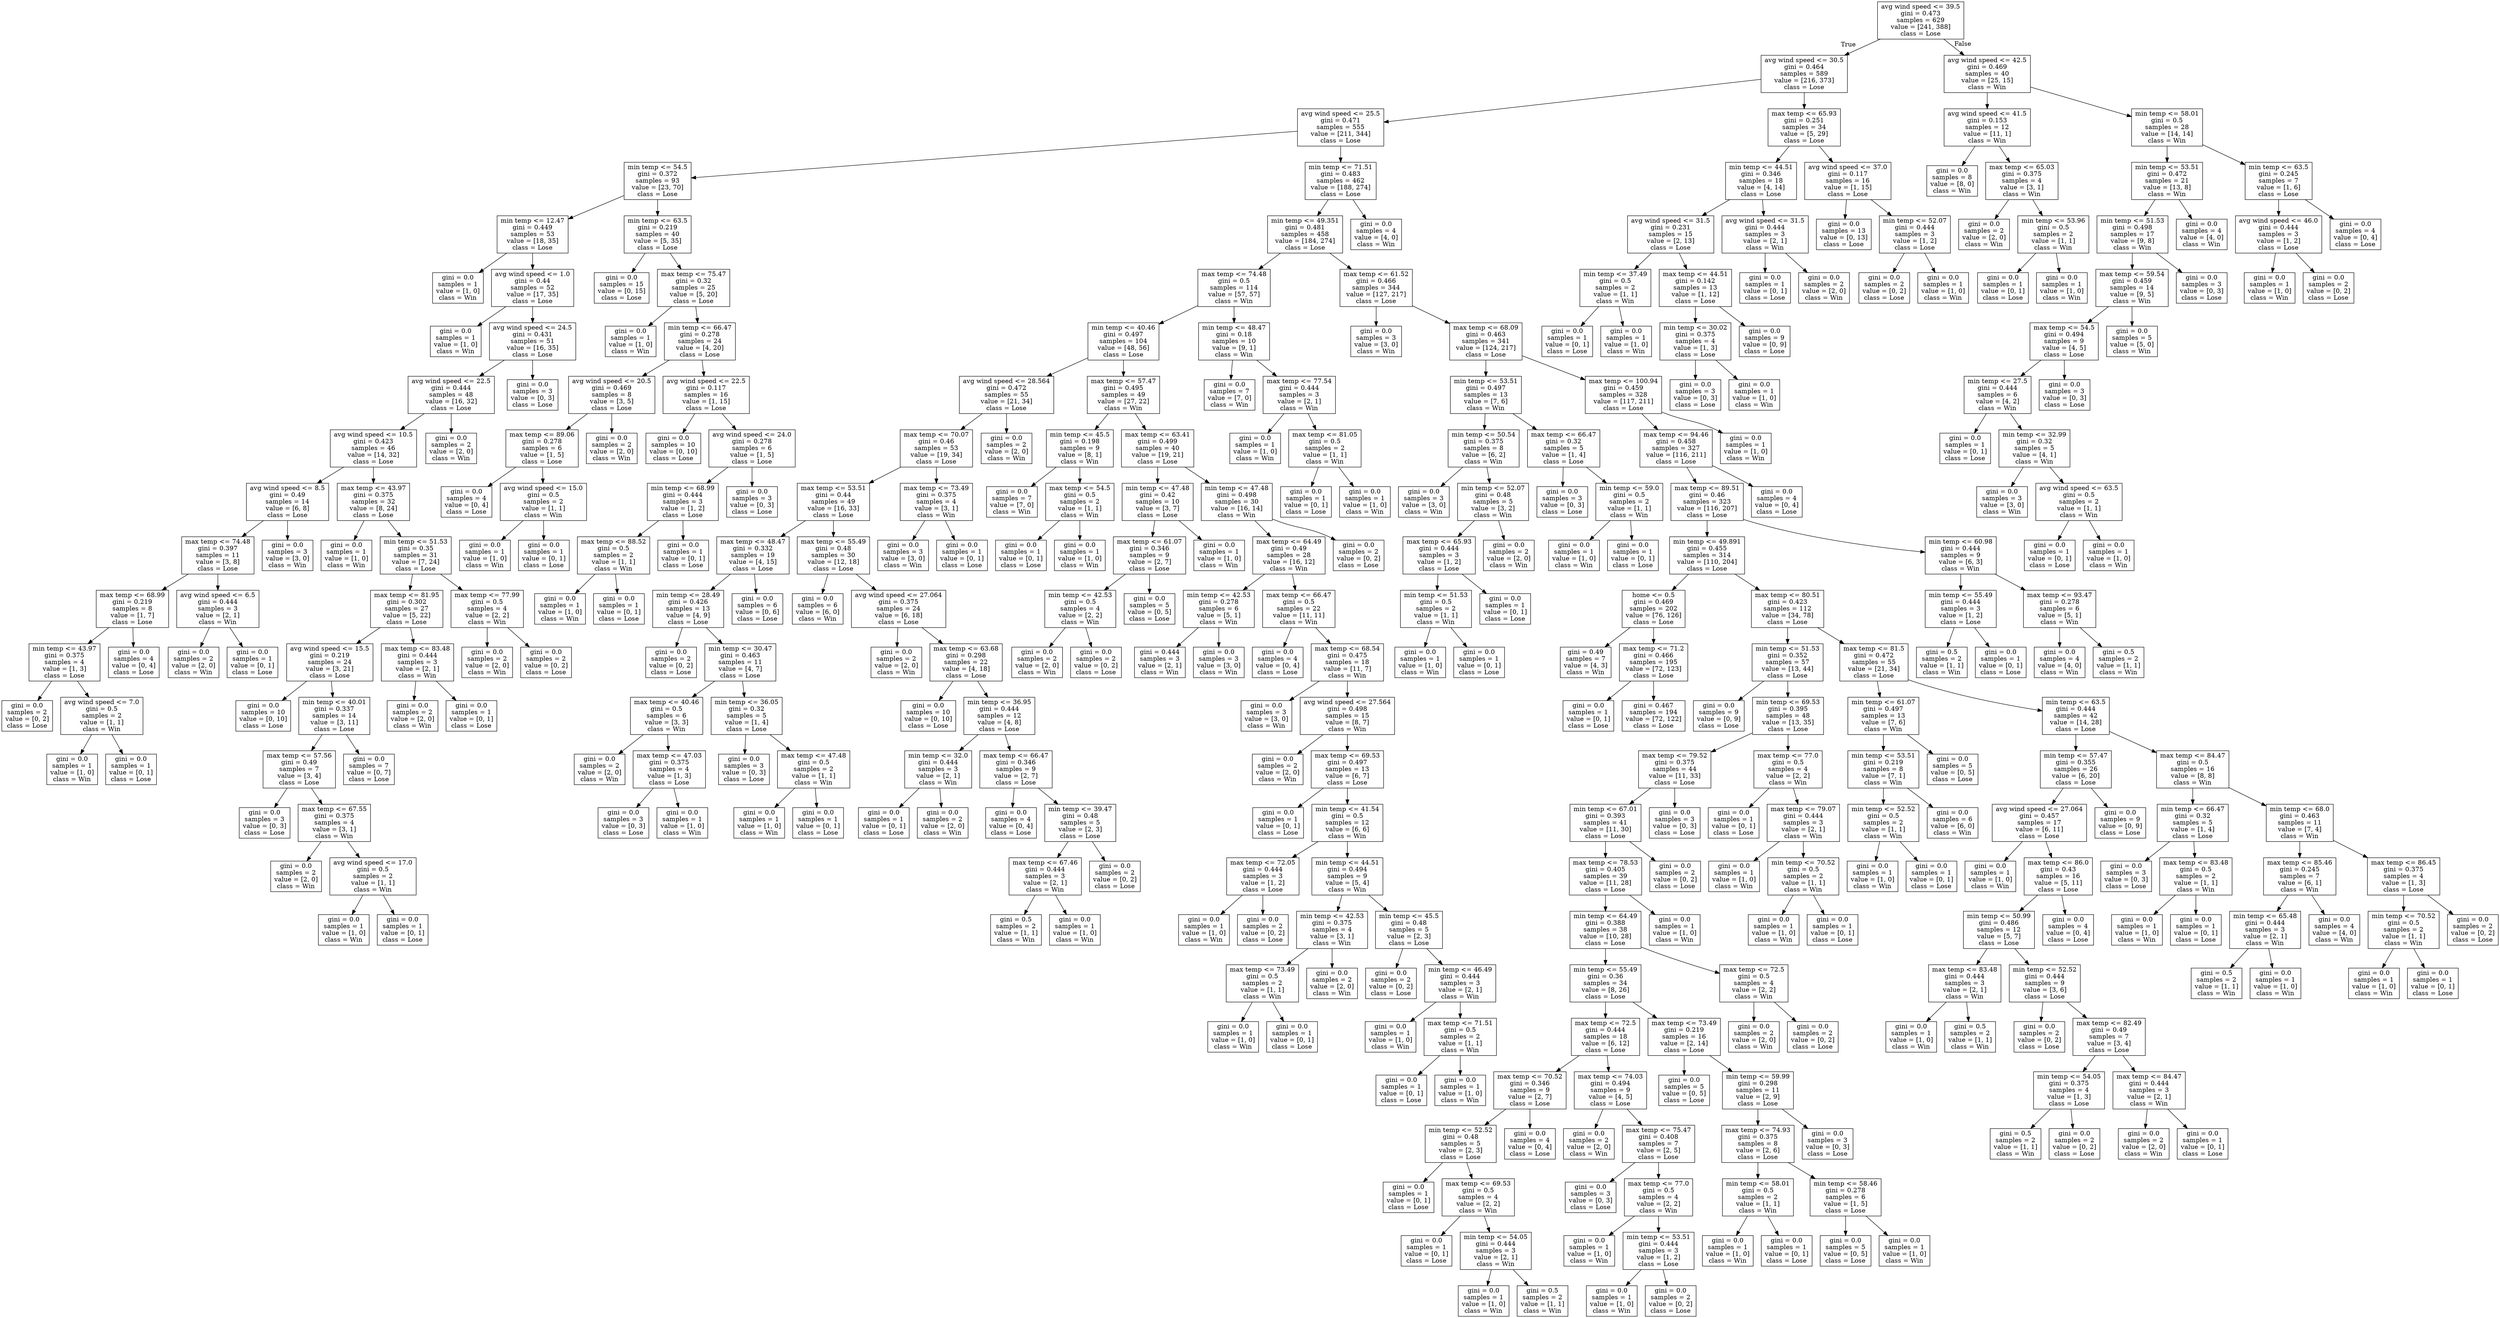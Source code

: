 digraph Tree {
node [shape=box] ;
0 [label="avg wind speed <= 39.5\ngini = 0.473\nsamples = 629\nvalue = [241, 388]\nclass = Lose"] ;
1 [label="avg wind speed <= 30.5\ngini = 0.464\nsamples = 589\nvalue = [216, 373]\nclass = Lose"] ;
0 -> 1 [labeldistance=2.5, labelangle=45, headlabel="True"] ;
2 [label="avg wind speed <= 25.5\ngini = 0.471\nsamples = 555\nvalue = [211, 344]\nclass = Lose"] ;
1 -> 2 ;
3 [label="min temp <= 54.5\ngini = 0.372\nsamples = 93\nvalue = [23, 70]\nclass = Lose"] ;
2 -> 3 ;
4 [label="min temp <= 12.47\ngini = 0.449\nsamples = 53\nvalue = [18, 35]\nclass = Lose"] ;
3 -> 4 ;
5 [label="gini = 0.0\nsamples = 1\nvalue = [1, 0]\nclass = Win"] ;
4 -> 5 ;
6 [label="avg wind speed <= 1.0\ngini = 0.44\nsamples = 52\nvalue = [17, 35]\nclass = Lose"] ;
4 -> 6 ;
7 [label="gini = 0.0\nsamples = 1\nvalue = [1, 0]\nclass = Win"] ;
6 -> 7 ;
8 [label="avg wind speed <= 24.5\ngini = 0.431\nsamples = 51\nvalue = [16, 35]\nclass = Lose"] ;
6 -> 8 ;
9 [label="avg wind speed <= 22.5\ngini = 0.444\nsamples = 48\nvalue = [16, 32]\nclass = Lose"] ;
8 -> 9 ;
10 [label="avg wind speed <= 10.5\ngini = 0.423\nsamples = 46\nvalue = [14, 32]\nclass = Lose"] ;
9 -> 10 ;
11 [label="avg wind speed <= 8.5\ngini = 0.49\nsamples = 14\nvalue = [6, 8]\nclass = Lose"] ;
10 -> 11 ;
12 [label="max temp <= 74.48\ngini = 0.397\nsamples = 11\nvalue = [3, 8]\nclass = Lose"] ;
11 -> 12 ;
13 [label="max temp <= 68.99\ngini = 0.219\nsamples = 8\nvalue = [1, 7]\nclass = Lose"] ;
12 -> 13 ;
14 [label="min temp <= 43.97\ngini = 0.375\nsamples = 4\nvalue = [1, 3]\nclass = Lose"] ;
13 -> 14 ;
15 [label="gini = 0.0\nsamples = 2\nvalue = [0, 2]\nclass = Lose"] ;
14 -> 15 ;
16 [label="avg wind speed <= 7.0\ngini = 0.5\nsamples = 2\nvalue = [1, 1]\nclass = Win"] ;
14 -> 16 ;
17 [label="gini = 0.0\nsamples = 1\nvalue = [1, 0]\nclass = Win"] ;
16 -> 17 ;
18 [label="gini = 0.0\nsamples = 1\nvalue = [0, 1]\nclass = Lose"] ;
16 -> 18 ;
19 [label="gini = 0.0\nsamples = 4\nvalue = [0, 4]\nclass = Lose"] ;
13 -> 19 ;
20 [label="avg wind speed <= 6.5\ngini = 0.444\nsamples = 3\nvalue = [2, 1]\nclass = Win"] ;
12 -> 20 ;
21 [label="gini = 0.0\nsamples = 2\nvalue = [2, 0]\nclass = Win"] ;
20 -> 21 ;
22 [label="gini = 0.0\nsamples = 1\nvalue = [0, 1]\nclass = Lose"] ;
20 -> 22 ;
23 [label="gini = 0.0\nsamples = 3\nvalue = [3, 0]\nclass = Win"] ;
11 -> 23 ;
24 [label="max temp <= 43.97\ngini = 0.375\nsamples = 32\nvalue = [8, 24]\nclass = Lose"] ;
10 -> 24 ;
25 [label="gini = 0.0\nsamples = 1\nvalue = [1, 0]\nclass = Win"] ;
24 -> 25 ;
26 [label="min temp <= 51.53\ngini = 0.35\nsamples = 31\nvalue = [7, 24]\nclass = Lose"] ;
24 -> 26 ;
27 [label="max temp <= 81.95\ngini = 0.302\nsamples = 27\nvalue = [5, 22]\nclass = Lose"] ;
26 -> 27 ;
28 [label="avg wind speed <= 15.5\ngini = 0.219\nsamples = 24\nvalue = [3, 21]\nclass = Lose"] ;
27 -> 28 ;
29 [label="gini = 0.0\nsamples = 10\nvalue = [0, 10]\nclass = Lose"] ;
28 -> 29 ;
30 [label="min temp <= 40.01\ngini = 0.337\nsamples = 14\nvalue = [3, 11]\nclass = Lose"] ;
28 -> 30 ;
31 [label="max temp <= 57.56\ngini = 0.49\nsamples = 7\nvalue = [3, 4]\nclass = Lose"] ;
30 -> 31 ;
32 [label="gini = 0.0\nsamples = 3\nvalue = [0, 3]\nclass = Lose"] ;
31 -> 32 ;
33 [label="max temp <= 67.55\ngini = 0.375\nsamples = 4\nvalue = [3, 1]\nclass = Win"] ;
31 -> 33 ;
34 [label="gini = 0.0\nsamples = 2\nvalue = [2, 0]\nclass = Win"] ;
33 -> 34 ;
35 [label="avg wind speed <= 17.0\ngini = 0.5\nsamples = 2\nvalue = [1, 1]\nclass = Win"] ;
33 -> 35 ;
36 [label="gini = 0.0\nsamples = 1\nvalue = [1, 0]\nclass = Win"] ;
35 -> 36 ;
37 [label="gini = 0.0\nsamples = 1\nvalue = [0, 1]\nclass = Lose"] ;
35 -> 37 ;
38 [label="gini = 0.0\nsamples = 7\nvalue = [0, 7]\nclass = Lose"] ;
30 -> 38 ;
39 [label="max temp <= 83.48\ngini = 0.444\nsamples = 3\nvalue = [2, 1]\nclass = Win"] ;
27 -> 39 ;
40 [label="gini = 0.0\nsamples = 2\nvalue = [2, 0]\nclass = Win"] ;
39 -> 40 ;
41 [label="gini = 0.0\nsamples = 1\nvalue = [0, 1]\nclass = Lose"] ;
39 -> 41 ;
42 [label="max temp <= 77.99\ngini = 0.5\nsamples = 4\nvalue = [2, 2]\nclass = Win"] ;
26 -> 42 ;
43 [label="gini = 0.0\nsamples = 2\nvalue = [2, 0]\nclass = Win"] ;
42 -> 43 ;
44 [label="gini = 0.0\nsamples = 2\nvalue = [0, 2]\nclass = Lose"] ;
42 -> 44 ;
45 [label="gini = 0.0\nsamples = 2\nvalue = [2, 0]\nclass = Win"] ;
9 -> 45 ;
46 [label="gini = 0.0\nsamples = 3\nvalue = [0, 3]\nclass = Lose"] ;
8 -> 46 ;
47 [label="min temp <= 63.5\ngini = 0.219\nsamples = 40\nvalue = [5, 35]\nclass = Lose"] ;
3 -> 47 ;
48 [label="gini = 0.0\nsamples = 15\nvalue = [0, 15]\nclass = Lose"] ;
47 -> 48 ;
49 [label="max temp <= 75.47\ngini = 0.32\nsamples = 25\nvalue = [5, 20]\nclass = Lose"] ;
47 -> 49 ;
50 [label="gini = 0.0\nsamples = 1\nvalue = [1, 0]\nclass = Win"] ;
49 -> 50 ;
51 [label="min temp <= 66.47\ngini = 0.278\nsamples = 24\nvalue = [4, 20]\nclass = Lose"] ;
49 -> 51 ;
52 [label="avg wind speed <= 20.5\ngini = 0.469\nsamples = 8\nvalue = [3, 5]\nclass = Lose"] ;
51 -> 52 ;
53 [label="max temp <= 89.06\ngini = 0.278\nsamples = 6\nvalue = [1, 5]\nclass = Lose"] ;
52 -> 53 ;
54 [label="gini = 0.0\nsamples = 4\nvalue = [0, 4]\nclass = Lose"] ;
53 -> 54 ;
55 [label="avg wind speed <= 15.0\ngini = 0.5\nsamples = 2\nvalue = [1, 1]\nclass = Win"] ;
53 -> 55 ;
56 [label="gini = 0.0\nsamples = 1\nvalue = [1, 0]\nclass = Win"] ;
55 -> 56 ;
57 [label="gini = 0.0\nsamples = 1\nvalue = [0, 1]\nclass = Lose"] ;
55 -> 57 ;
58 [label="gini = 0.0\nsamples = 2\nvalue = [2, 0]\nclass = Win"] ;
52 -> 58 ;
59 [label="avg wind speed <= 22.5\ngini = 0.117\nsamples = 16\nvalue = [1, 15]\nclass = Lose"] ;
51 -> 59 ;
60 [label="gini = 0.0\nsamples = 10\nvalue = [0, 10]\nclass = Lose"] ;
59 -> 60 ;
61 [label="avg wind speed <= 24.0\ngini = 0.278\nsamples = 6\nvalue = [1, 5]\nclass = Lose"] ;
59 -> 61 ;
62 [label="min temp <= 68.99\ngini = 0.444\nsamples = 3\nvalue = [1, 2]\nclass = Lose"] ;
61 -> 62 ;
63 [label="max temp <= 88.52\ngini = 0.5\nsamples = 2\nvalue = [1, 1]\nclass = Win"] ;
62 -> 63 ;
64 [label="gini = 0.0\nsamples = 1\nvalue = [1, 0]\nclass = Win"] ;
63 -> 64 ;
65 [label="gini = 0.0\nsamples = 1\nvalue = [0, 1]\nclass = Lose"] ;
63 -> 65 ;
66 [label="gini = 0.0\nsamples = 1\nvalue = [0, 1]\nclass = Lose"] ;
62 -> 66 ;
67 [label="gini = 0.0\nsamples = 3\nvalue = [0, 3]\nclass = Lose"] ;
61 -> 67 ;
68 [label="min temp <= 71.51\ngini = 0.483\nsamples = 462\nvalue = [188, 274]\nclass = Lose"] ;
2 -> 68 ;
69 [label="min temp <= 49.351\ngini = 0.481\nsamples = 458\nvalue = [184, 274]\nclass = Lose"] ;
68 -> 69 ;
70 [label="max temp <= 74.48\ngini = 0.5\nsamples = 114\nvalue = [57, 57]\nclass = Win"] ;
69 -> 70 ;
71 [label="min temp <= 40.46\ngini = 0.497\nsamples = 104\nvalue = [48, 56]\nclass = Lose"] ;
70 -> 71 ;
72 [label="avg wind speed <= 28.564\ngini = 0.472\nsamples = 55\nvalue = [21, 34]\nclass = Lose"] ;
71 -> 72 ;
73 [label="max temp <= 70.07\ngini = 0.46\nsamples = 53\nvalue = [19, 34]\nclass = Lose"] ;
72 -> 73 ;
74 [label="max temp <= 53.51\ngini = 0.44\nsamples = 49\nvalue = [16, 33]\nclass = Lose"] ;
73 -> 74 ;
75 [label="max temp <= 48.47\ngini = 0.332\nsamples = 19\nvalue = [4, 15]\nclass = Lose"] ;
74 -> 75 ;
76 [label="min temp <= 28.49\ngini = 0.426\nsamples = 13\nvalue = [4, 9]\nclass = Lose"] ;
75 -> 76 ;
77 [label="gini = 0.0\nsamples = 2\nvalue = [0, 2]\nclass = Lose"] ;
76 -> 77 ;
78 [label="min temp <= 30.47\ngini = 0.463\nsamples = 11\nvalue = [4, 7]\nclass = Lose"] ;
76 -> 78 ;
79 [label="max temp <= 40.46\ngini = 0.5\nsamples = 6\nvalue = [3, 3]\nclass = Win"] ;
78 -> 79 ;
80 [label="gini = 0.0\nsamples = 2\nvalue = [2, 0]\nclass = Win"] ;
79 -> 80 ;
81 [label="max temp <= 47.03\ngini = 0.375\nsamples = 4\nvalue = [1, 3]\nclass = Lose"] ;
79 -> 81 ;
82 [label="gini = 0.0\nsamples = 3\nvalue = [0, 3]\nclass = Lose"] ;
81 -> 82 ;
83 [label="gini = 0.0\nsamples = 1\nvalue = [1, 0]\nclass = Win"] ;
81 -> 83 ;
84 [label="min temp <= 36.05\ngini = 0.32\nsamples = 5\nvalue = [1, 4]\nclass = Lose"] ;
78 -> 84 ;
85 [label="gini = 0.0\nsamples = 3\nvalue = [0, 3]\nclass = Lose"] ;
84 -> 85 ;
86 [label="max temp <= 47.48\ngini = 0.5\nsamples = 2\nvalue = [1, 1]\nclass = Win"] ;
84 -> 86 ;
87 [label="gini = 0.0\nsamples = 1\nvalue = [1, 0]\nclass = Win"] ;
86 -> 87 ;
88 [label="gini = 0.0\nsamples = 1\nvalue = [0, 1]\nclass = Lose"] ;
86 -> 88 ;
89 [label="gini = 0.0\nsamples = 6\nvalue = [0, 6]\nclass = Lose"] ;
75 -> 89 ;
90 [label="max temp <= 55.49\ngini = 0.48\nsamples = 30\nvalue = [12, 18]\nclass = Lose"] ;
74 -> 90 ;
91 [label="gini = 0.0\nsamples = 6\nvalue = [6, 0]\nclass = Win"] ;
90 -> 91 ;
92 [label="avg wind speed <= 27.064\ngini = 0.375\nsamples = 24\nvalue = [6, 18]\nclass = Lose"] ;
90 -> 92 ;
93 [label="gini = 0.0\nsamples = 2\nvalue = [2, 0]\nclass = Win"] ;
92 -> 93 ;
94 [label="max temp <= 63.68\ngini = 0.298\nsamples = 22\nvalue = [4, 18]\nclass = Lose"] ;
92 -> 94 ;
95 [label="gini = 0.0\nsamples = 10\nvalue = [0, 10]\nclass = Lose"] ;
94 -> 95 ;
96 [label="min temp <= 36.95\ngini = 0.444\nsamples = 12\nvalue = [4, 8]\nclass = Lose"] ;
94 -> 96 ;
97 [label="min temp <= 32.0\ngini = 0.444\nsamples = 3\nvalue = [2, 1]\nclass = Win"] ;
96 -> 97 ;
98 [label="gini = 0.0\nsamples = 1\nvalue = [0, 1]\nclass = Lose"] ;
97 -> 98 ;
99 [label="gini = 0.0\nsamples = 2\nvalue = [2, 0]\nclass = Win"] ;
97 -> 99 ;
100 [label="max temp <= 66.47\ngini = 0.346\nsamples = 9\nvalue = [2, 7]\nclass = Lose"] ;
96 -> 100 ;
101 [label="gini = 0.0\nsamples = 4\nvalue = [0, 4]\nclass = Lose"] ;
100 -> 101 ;
102 [label="min temp <= 39.47\ngini = 0.48\nsamples = 5\nvalue = [2, 3]\nclass = Lose"] ;
100 -> 102 ;
103 [label="max temp <= 67.46\ngini = 0.444\nsamples = 3\nvalue = [2, 1]\nclass = Win"] ;
102 -> 103 ;
104 [label="gini = 0.5\nsamples = 2\nvalue = [1, 1]\nclass = Win"] ;
103 -> 104 ;
105 [label="gini = 0.0\nsamples = 1\nvalue = [1, 0]\nclass = Win"] ;
103 -> 105 ;
106 [label="gini = 0.0\nsamples = 2\nvalue = [0, 2]\nclass = Lose"] ;
102 -> 106 ;
107 [label="max temp <= 73.49\ngini = 0.375\nsamples = 4\nvalue = [3, 1]\nclass = Win"] ;
73 -> 107 ;
108 [label="gini = 0.0\nsamples = 3\nvalue = [3, 0]\nclass = Win"] ;
107 -> 108 ;
109 [label="gini = 0.0\nsamples = 1\nvalue = [0, 1]\nclass = Lose"] ;
107 -> 109 ;
110 [label="gini = 0.0\nsamples = 2\nvalue = [2, 0]\nclass = Win"] ;
72 -> 110 ;
111 [label="max temp <= 57.47\ngini = 0.495\nsamples = 49\nvalue = [27, 22]\nclass = Win"] ;
71 -> 111 ;
112 [label="min temp <= 45.5\ngini = 0.198\nsamples = 9\nvalue = [8, 1]\nclass = Win"] ;
111 -> 112 ;
113 [label="gini = 0.0\nsamples = 7\nvalue = [7, 0]\nclass = Win"] ;
112 -> 113 ;
114 [label="max temp <= 54.5\ngini = 0.5\nsamples = 2\nvalue = [1, 1]\nclass = Win"] ;
112 -> 114 ;
115 [label="gini = 0.0\nsamples = 1\nvalue = [0, 1]\nclass = Lose"] ;
114 -> 115 ;
116 [label="gini = 0.0\nsamples = 1\nvalue = [1, 0]\nclass = Win"] ;
114 -> 116 ;
117 [label="max temp <= 63.41\ngini = 0.499\nsamples = 40\nvalue = [19, 21]\nclass = Lose"] ;
111 -> 117 ;
118 [label="min temp <= 47.48\ngini = 0.42\nsamples = 10\nvalue = [3, 7]\nclass = Lose"] ;
117 -> 118 ;
119 [label="max temp <= 61.07\ngini = 0.346\nsamples = 9\nvalue = [2, 7]\nclass = Lose"] ;
118 -> 119 ;
120 [label="min temp <= 42.53\ngini = 0.5\nsamples = 4\nvalue = [2, 2]\nclass = Win"] ;
119 -> 120 ;
121 [label="gini = 0.0\nsamples = 2\nvalue = [2, 0]\nclass = Win"] ;
120 -> 121 ;
122 [label="gini = 0.0\nsamples = 2\nvalue = [0, 2]\nclass = Lose"] ;
120 -> 122 ;
123 [label="gini = 0.0\nsamples = 5\nvalue = [0, 5]\nclass = Lose"] ;
119 -> 123 ;
124 [label="gini = 0.0\nsamples = 1\nvalue = [1, 0]\nclass = Win"] ;
118 -> 124 ;
125 [label="min temp <= 47.48\ngini = 0.498\nsamples = 30\nvalue = [16, 14]\nclass = Win"] ;
117 -> 125 ;
126 [label="max temp <= 64.49\ngini = 0.49\nsamples = 28\nvalue = [16, 12]\nclass = Win"] ;
125 -> 126 ;
127 [label="min temp <= 42.53\ngini = 0.278\nsamples = 6\nvalue = [5, 1]\nclass = Win"] ;
126 -> 127 ;
128 [label="gini = 0.444\nsamples = 3\nvalue = [2, 1]\nclass = Win"] ;
127 -> 128 ;
129 [label="gini = 0.0\nsamples = 3\nvalue = [3, 0]\nclass = Win"] ;
127 -> 129 ;
130 [label="max temp <= 66.47\ngini = 0.5\nsamples = 22\nvalue = [11, 11]\nclass = Win"] ;
126 -> 130 ;
131 [label="gini = 0.0\nsamples = 4\nvalue = [0, 4]\nclass = Lose"] ;
130 -> 131 ;
132 [label="max temp <= 68.54\ngini = 0.475\nsamples = 18\nvalue = [11, 7]\nclass = Win"] ;
130 -> 132 ;
133 [label="gini = 0.0\nsamples = 3\nvalue = [3, 0]\nclass = Win"] ;
132 -> 133 ;
134 [label="avg wind speed <= 27.564\ngini = 0.498\nsamples = 15\nvalue = [8, 7]\nclass = Win"] ;
132 -> 134 ;
135 [label="gini = 0.0\nsamples = 2\nvalue = [2, 0]\nclass = Win"] ;
134 -> 135 ;
136 [label="max temp <= 69.53\ngini = 0.497\nsamples = 13\nvalue = [6, 7]\nclass = Lose"] ;
134 -> 136 ;
137 [label="gini = 0.0\nsamples = 1\nvalue = [0, 1]\nclass = Lose"] ;
136 -> 137 ;
138 [label="min temp <= 41.54\ngini = 0.5\nsamples = 12\nvalue = [6, 6]\nclass = Win"] ;
136 -> 138 ;
139 [label="max temp <= 72.05\ngini = 0.444\nsamples = 3\nvalue = [1, 2]\nclass = Lose"] ;
138 -> 139 ;
140 [label="gini = 0.0\nsamples = 1\nvalue = [1, 0]\nclass = Win"] ;
139 -> 140 ;
141 [label="gini = 0.0\nsamples = 2\nvalue = [0, 2]\nclass = Lose"] ;
139 -> 141 ;
142 [label="min temp <= 44.51\ngini = 0.494\nsamples = 9\nvalue = [5, 4]\nclass = Win"] ;
138 -> 142 ;
143 [label="min temp <= 42.53\ngini = 0.375\nsamples = 4\nvalue = [3, 1]\nclass = Win"] ;
142 -> 143 ;
144 [label="max temp <= 73.49\ngini = 0.5\nsamples = 2\nvalue = [1, 1]\nclass = Win"] ;
143 -> 144 ;
145 [label="gini = 0.0\nsamples = 1\nvalue = [1, 0]\nclass = Win"] ;
144 -> 145 ;
146 [label="gini = 0.0\nsamples = 1\nvalue = [0, 1]\nclass = Lose"] ;
144 -> 146 ;
147 [label="gini = 0.0\nsamples = 2\nvalue = [2, 0]\nclass = Win"] ;
143 -> 147 ;
148 [label="min temp <= 45.5\ngini = 0.48\nsamples = 5\nvalue = [2, 3]\nclass = Lose"] ;
142 -> 148 ;
149 [label="gini = 0.0\nsamples = 2\nvalue = [0, 2]\nclass = Lose"] ;
148 -> 149 ;
150 [label="min temp <= 46.49\ngini = 0.444\nsamples = 3\nvalue = [2, 1]\nclass = Win"] ;
148 -> 150 ;
151 [label="gini = 0.0\nsamples = 1\nvalue = [1, 0]\nclass = Win"] ;
150 -> 151 ;
152 [label="max temp <= 71.51\ngini = 0.5\nsamples = 2\nvalue = [1, 1]\nclass = Win"] ;
150 -> 152 ;
153 [label="gini = 0.0\nsamples = 1\nvalue = [0, 1]\nclass = Lose"] ;
152 -> 153 ;
154 [label="gini = 0.0\nsamples = 1\nvalue = [1, 0]\nclass = Win"] ;
152 -> 154 ;
155 [label="gini = 0.0\nsamples = 2\nvalue = [0, 2]\nclass = Lose"] ;
125 -> 155 ;
156 [label="min temp <= 48.47\ngini = 0.18\nsamples = 10\nvalue = [9, 1]\nclass = Win"] ;
70 -> 156 ;
157 [label="gini = 0.0\nsamples = 7\nvalue = [7, 0]\nclass = Win"] ;
156 -> 157 ;
158 [label="max temp <= 77.54\ngini = 0.444\nsamples = 3\nvalue = [2, 1]\nclass = Win"] ;
156 -> 158 ;
159 [label="gini = 0.0\nsamples = 1\nvalue = [1, 0]\nclass = Win"] ;
158 -> 159 ;
160 [label="max temp <= 81.05\ngini = 0.5\nsamples = 2\nvalue = [1, 1]\nclass = Win"] ;
158 -> 160 ;
161 [label="gini = 0.0\nsamples = 1\nvalue = [0, 1]\nclass = Lose"] ;
160 -> 161 ;
162 [label="gini = 0.0\nsamples = 1\nvalue = [1, 0]\nclass = Win"] ;
160 -> 162 ;
163 [label="max temp <= 61.52\ngini = 0.466\nsamples = 344\nvalue = [127, 217]\nclass = Lose"] ;
69 -> 163 ;
164 [label="gini = 0.0\nsamples = 3\nvalue = [3, 0]\nclass = Win"] ;
163 -> 164 ;
165 [label="max temp <= 68.09\ngini = 0.463\nsamples = 341\nvalue = [124, 217]\nclass = Lose"] ;
163 -> 165 ;
166 [label="min temp <= 53.51\ngini = 0.497\nsamples = 13\nvalue = [7, 6]\nclass = Win"] ;
165 -> 166 ;
167 [label="min temp <= 50.54\ngini = 0.375\nsamples = 8\nvalue = [6, 2]\nclass = Win"] ;
166 -> 167 ;
168 [label="gini = 0.0\nsamples = 3\nvalue = [3, 0]\nclass = Win"] ;
167 -> 168 ;
169 [label="min temp <= 52.07\ngini = 0.48\nsamples = 5\nvalue = [3, 2]\nclass = Win"] ;
167 -> 169 ;
170 [label="max temp <= 65.93\ngini = 0.444\nsamples = 3\nvalue = [1, 2]\nclass = Lose"] ;
169 -> 170 ;
171 [label="min temp <= 51.53\ngini = 0.5\nsamples = 2\nvalue = [1, 1]\nclass = Win"] ;
170 -> 171 ;
172 [label="gini = 0.0\nsamples = 1\nvalue = [1, 0]\nclass = Win"] ;
171 -> 172 ;
173 [label="gini = 0.0\nsamples = 1\nvalue = [0, 1]\nclass = Lose"] ;
171 -> 173 ;
174 [label="gini = 0.0\nsamples = 1\nvalue = [0, 1]\nclass = Lose"] ;
170 -> 174 ;
175 [label="gini = 0.0\nsamples = 2\nvalue = [2, 0]\nclass = Win"] ;
169 -> 175 ;
176 [label="max temp <= 66.47\ngini = 0.32\nsamples = 5\nvalue = [1, 4]\nclass = Lose"] ;
166 -> 176 ;
177 [label="gini = 0.0\nsamples = 3\nvalue = [0, 3]\nclass = Lose"] ;
176 -> 177 ;
178 [label="min temp <= 59.0\ngini = 0.5\nsamples = 2\nvalue = [1, 1]\nclass = Win"] ;
176 -> 178 ;
179 [label="gini = 0.0\nsamples = 1\nvalue = [1, 0]\nclass = Win"] ;
178 -> 179 ;
180 [label="gini = 0.0\nsamples = 1\nvalue = [0, 1]\nclass = Lose"] ;
178 -> 180 ;
181 [label="max temp <= 100.94\ngini = 0.459\nsamples = 328\nvalue = [117, 211]\nclass = Lose"] ;
165 -> 181 ;
182 [label="max temp <= 94.46\ngini = 0.458\nsamples = 327\nvalue = [116, 211]\nclass = Lose"] ;
181 -> 182 ;
183 [label="max temp <= 89.51\ngini = 0.46\nsamples = 323\nvalue = [116, 207]\nclass = Lose"] ;
182 -> 183 ;
184 [label="min temp <= 49.891\ngini = 0.455\nsamples = 314\nvalue = [110, 204]\nclass = Lose"] ;
183 -> 184 ;
185 [label="home <= 0.5\ngini = 0.469\nsamples = 202\nvalue = [76, 126]\nclass = Lose"] ;
184 -> 185 ;
186 [label="gini = 0.49\nsamples = 7\nvalue = [4, 3]\nclass = Win"] ;
185 -> 186 ;
187 [label="max temp <= 71.2\ngini = 0.466\nsamples = 195\nvalue = [72, 123]\nclass = Lose"] ;
185 -> 187 ;
188 [label="gini = 0.0\nsamples = 1\nvalue = [0, 1]\nclass = Lose"] ;
187 -> 188 ;
189 [label="gini = 0.467\nsamples = 194\nvalue = [72, 122]\nclass = Lose"] ;
187 -> 189 ;
190 [label="max temp <= 80.51\ngini = 0.423\nsamples = 112\nvalue = [34, 78]\nclass = Lose"] ;
184 -> 190 ;
191 [label="min temp <= 51.53\ngini = 0.352\nsamples = 57\nvalue = [13, 44]\nclass = Lose"] ;
190 -> 191 ;
192 [label="gini = 0.0\nsamples = 9\nvalue = [0, 9]\nclass = Lose"] ;
191 -> 192 ;
193 [label="min temp <= 69.53\ngini = 0.395\nsamples = 48\nvalue = [13, 35]\nclass = Lose"] ;
191 -> 193 ;
194 [label="max temp <= 79.52\ngini = 0.375\nsamples = 44\nvalue = [11, 33]\nclass = Lose"] ;
193 -> 194 ;
195 [label="min temp <= 67.01\ngini = 0.393\nsamples = 41\nvalue = [11, 30]\nclass = Lose"] ;
194 -> 195 ;
196 [label="max temp <= 78.53\ngini = 0.405\nsamples = 39\nvalue = [11, 28]\nclass = Lose"] ;
195 -> 196 ;
197 [label="min temp <= 64.49\ngini = 0.388\nsamples = 38\nvalue = [10, 28]\nclass = Lose"] ;
196 -> 197 ;
198 [label="min temp <= 55.49\ngini = 0.36\nsamples = 34\nvalue = [8, 26]\nclass = Lose"] ;
197 -> 198 ;
199 [label="max temp <= 72.5\ngini = 0.444\nsamples = 18\nvalue = [6, 12]\nclass = Lose"] ;
198 -> 199 ;
200 [label="max temp <= 70.52\ngini = 0.346\nsamples = 9\nvalue = [2, 7]\nclass = Lose"] ;
199 -> 200 ;
201 [label="min temp <= 52.52\ngini = 0.48\nsamples = 5\nvalue = [2, 3]\nclass = Lose"] ;
200 -> 201 ;
202 [label="gini = 0.0\nsamples = 1\nvalue = [0, 1]\nclass = Lose"] ;
201 -> 202 ;
203 [label="max temp <= 69.53\ngini = 0.5\nsamples = 4\nvalue = [2, 2]\nclass = Win"] ;
201 -> 203 ;
204 [label="gini = 0.0\nsamples = 1\nvalue = [0, 1]\nclass = Lose"] ;
203 -> 204 ;
205 [label="min temp <= 54.05\ngini = 0.444\nsamples = 3\nvalue = [2, 1]\nclass = Win"] ;
203 -> 205 ;
206 [label="gini = 0.0\nsamples = 1\nvalue = [1, 0]\nclass = Win"] ;
205 -> 206 ;
207 [label="gini = 0.5\nsamples = 2\nvalue = [1, 1]\nclass = Win"] ;
205 -> 207 ;
208 [label="gini = 0.0\nsamples = 4\nvalue = [0, 4]\nclass = Lose"] ;
200 -> 208 ;
209 [label="max temp <= 74.03\ngini = 0.494\nsamples = 9\nvalue = [4, 5]\nclass = Lose"] ;
199 -> 209 ;
210 [label="gini = 0.0\nsamples = 2\nvalue = [2, 0]\nclass = Win"] ;
209 -> 210 ;
211 [label="max temp <= 75.47\ngini = 0.408\nsamples = 7\nvalue = [2, 5]\nclass = Lose"] ;
209 -> 211 ;
212 [label="gini = 0.0\nsamples = 3\nvalue = [0, 3]\nclass = Lose"] ;
211 -> 212 ;
213 [label="max temp <= 77.0\ngini = 0.5\nsamples = 4\nvalue = [2, 2]\nclass = Win"] ;
211 -> 213 ;
214 [label="gini = 0.0\nsamples = 1\nvalue = [1, 0]\nclass = Win"] ;
213 -> 214 ;
215 [label="min temp <= 53.51\ngini = 0.444\nsamples = 3\nvalue = [1, 2]\nclass = Lose"] ;
213 -> 215 ;
216 [label="gini = 0.0\nsamples = 1\nvalue = [1, 0]\nclass = Win"] ;
215 -> 216 ;
217 [label="gini = 0.0\nsamples = 2\nvalue = [0, 2]\nclass = Lose"] ;
215 -> 217 ;
218 [label="max temp <= 73.49\ngini = 0.219\nsamples = 16\nvalue = [2, 14]\nclass = Lose"] ;
198 -> 218 ;
219 [label="gini = 0.0\nsamples = 5\nvalue = [0, 5]\nclass = Lose"] ;
218 -> 219 ;
220 [label="min temp <= 59.99\ngini = 0.298\nsamples = 11\nvalue = [2, 9]\nclass = Lose"] ;
218 -> 220 ;
221 [label="max temp <= 74.93\ngini = 0.375\nsamples = 8\nvalue = [2, 6]\nclass = Lose"] ;
220 -> 221 ;
222 [label="min temp <= 58.01\ngini = 0.5\nsamples = 2\nvalue = [1, 1]\nclass = Win"] ;
221 -> 222 ;
223 [label="gini = 0.0\nsamples = 1\nvalue = [1, 0]\nclass = Win"] ;
222 -> 223 ;
224 [label="gini = 0.0\nsamples = 1\nvalue = [0, 1]\nclass = Lose"] ;
222 -> 224 ;
225 [label="min temp <= 58.46\ngini = 0.278\nsamples = 6\nvalue = [1, 5]\nclass = Lose"] ;
221 -> 225 ;
226 [label="gini = 0.0\nsamples = 5\nvalue = [0, 5]\nclass = Lose"] ;
225 -> 226 ;
227 [label="gini = 0.0\nsamples = 1\nvalue = [1, 0]\nclass = Win"] ;
225 -> 227 ;
228 [label="gini = 0.0\nsamples = 3\nvalue = [0, 3]\nclass = Lose"] ;
220 -> 228 ;
229 [label="max temp <= 72.5\ngini = 0.5\nsamples = 4\nvalue = [2, 2]\nclass = Win"] ;
197 -> 229 ;
230 [label="gini = 0.0\nsamples = 2\nvalue = [2, 0]\nclass = Win"] ;
229 -> 230 ;
231 [label="gini = 0.0\nsamples = 2\nvalue = [0, 2]\nclass = Lose"] ;
229 -> 231 ;
232 [label="gini = 0.0\nsamples = 1\nvalue = [1, 0]\nclass = Win"] ;
196 -> 232 ;
233 [label="gini = 0.0\nsamples = 2\nvalue = [0, 2]\nclass = Lose"] ;
195 -> 233 ;
234 [label="gini = 0.0\nsamples = 3\nvalue = [0, 3]\nclass = Lose"] ;
194 -> 234 ;
235 [label="max temp <= 77.0\ngini = 0.5\nsamples = 4\nvalue = [2, 2]\nclass = Win"] ;
193 -> 235 ;
236 [label="gini = 0.0\nsamples = 1\nvalue = [0, 1]\nclass = Lose"] ;
235 -> 236 ;
237 [label="max temp <= 79.07\ngini = 0.444\nsamples = 3\nvalue = [2, 1]\nclass = Win"] ;
235 -> 237 ;
238 [label="gini = 0.0\nsamples = 1\nvalue = [1, 0]\nclass = Win"] ;
237 -> 238 ;
239 [label="min temp <= 70.52\ngini = 0.5\nsamples = 2\nvalue = [1, 1]\nclass = Win"] ;
237 -> 239 ;
240 [label="gini = 0.0\nsamples = 1\nvalue = [1, 0]\nclass = Win"] ;
239 -> 240 ;
241 [label="gini = 0.0\nsamples = 1\nvalue = [0, 1]\nclass = Lose"] ;
239 -> 241 ;
242 [label="max temp <= 81.5\ngini = 0.472\nsamples = 55\nvalue = [21, 34]\nclass = Lose"] ;
190 -> 242 ;
243 [label="min temp <= 61.07\ngini = 0.497\nsamples = 13\nvalue = [7, 6]\nclass = Win"] ;
242 -> 243 ;
244 [label="min temp <= 53.51\ngini = 0.219\nsamples = 8\nvalue = [7, 1]\nclass = Win"] ;
243 -> 244 ;
245 [label="min temp <= 52.52\ngini = 0.5\nsamples = 2\nvalue = [1, 1]\nclass = Win"] ;
244 -> 245 ;
246 [label="gini = 0.0\nsamples = 1\nvalue = [1, 0]\nclass = Win"] ;
245 -> 246 ;
247 [label="gini = 0.0\nsamples = 1\nvalue = [0, 1]\nclass = Lose"] ;
245 -> 247 ;
248 [label="gini = 0.0\nsamples = 6\nvalue = [6, 0]\nclass = Win"] ;
244 -> 248 ;
249 [label="gini = 0.0\nsamples = 5\nvalue = [0, 5]\nclass = Lose"] ;
243 -> 249 ;
250 [label="min temp <= 63.5\ngini = 0.444\nsamples = 42\nvalue = [14, 28]\nclass = Lose"] ;
242 -> 250 ;
251 [label="min temp <= 57.47\ngini = 0.355\nsamples = 26\nvalue = [6, 20]\nclass = Lose"] ;
250 -> 251 ;
252 [label="avg wind speed <= 27.064\ngini = 0.457\nsamples = 17\nvalue = [6, 11]\nclass = Lose"] ;
251 -> 252 ;
253 [label="gini = 0.0\nsamples = 1\nvalue = [1, 0]\nclass = Win"] ;
252 -> 253 ;
254 [label="max temp <= 86.0\ngini = 0.43\nsamples = 16\nvalue = [5, 11]\nclass = Lose"] ;
252 -> 254 ;
255 [label="min temp <= 50.99\ngini = 0.486\nsamples = 12\nvalue = [5, 7]\nclass = Lose"] ;
254 -> 255 ;
256 [label="max temp <= 83.48\ngini = 0.444\nsamples = 3\nvalue = [2, 1]\nclass = Win"] ;
255 -> 256 ;
257 [label="gini = 0.0\nsamples = 1\nvalue = [1, 0]\nclass = Win"] ;
256 -> 257 ;
258 [label="gini = 0.5\nsamples = 2\nvalue = [1, 1]\nclass = Win"] ;
256 -> 258 ;
259 [label="min temp <= 52.52\ngini = 0.444\nsamples = 9\nvalue = [3, 6]\nclass = Lose"] ;
255 -> 259 ;
260 [label="gini = 0.0\nsamples = 2\nvalue = [0, 2]\nclass = Lose"] ;
259 -> 260 ;
261 [label="max temp <= 82.49\ngini = 0.49\nsamples = 7\nvalue = [3, 4]\nclass = Lose"] ;
259 -> 261 ;
262 [label="min temp <= 54.05\ngini = 0.375\nsamples = 4\nvalue = [1, 3]\nclass = Lose"] ;
261 -> 262 ;
263 [label="gini = 0.5\nsamples = 2\nvalue = [1, 1]\nclass = Win"] ;
262 -> 263 ;
264 [label="gini = 0.0\nsamples = 2\nvalue = [0, 2]\nclass = Lose"] ;
262 -> 264 ;
265 [label="max temp <= 84.47\ngini = 0.444\nsamples = 3\nvalue = [2, 1]\nclass = Win"] ;
261 -> 265 ;
266 [label="gini = 0.0\nsamples = 2\nvalue = [2, 0]\nclass = Win"] ;
265 -> 266 ;
267 [label="gini = 0.0\nsamples = 1\nvalue = [0, 1]\nclass = Lose"] ;
265 -> 267 ;
268 [label="gini = 0.0\nsamples = 4\nvalue = [0, 4]\nclass = Lose"] ;
254 -> 268 ;
269 [label="gini = 0.0\nsamples = 9\nvalue = [0, 9]\nclass = Lose"] ;
251 -> 269 ;
270 [label="max temp <= 84.47\ngini = 0.5\nsamples = 16\nvalue = [8, 8]\nclass = Win"] ;
250 -> 270 ;
271 [label="min temp <= 66.47\ngini = 0.32\nsamples = 5\nvalue = [1, 4]\nclass = Lose"] ;
270 -> 271 ;
272 [label="gini = 0.0\nsamples = 3\nvalue = [0, 3]\nclass = Lose"] ;
271 -> 272 ;
273 [label="max temp <= 83.48\ngini = 0.5\nsamples = 2\nvalue = [1, 1]\nclass = Win"] ;
271 -> 273 ;
274 [label="gini = 0.0\nsamples = 1\nvalue = [1, 0]\nclass = Win"] ;
273 -> 274 ;
275 [label="gini = 0.0\nsamples = 1\nvalue = [0, 1]\nclass = Lose"] ;
273 -> 275 ;
276 [label="min temp <= 68.0\ngini = 0.463\nsamples = 11\nvalue = [7, 4]\nclass = Win"] ;
270 -> 276 ;
277 [label="max temp <= 85.46\ngini = 0.245\nsamples = 7\nvalue = [6, 1]\nclass = Win"] ;
276 -> 277 ;
278 [label="min temp <= 65.48\ngini = 0.444\nsamples = 3\nvalue = [2, 1]\nclass = Win"] ;
277 -> 278 ;
279 [label="gini = 0.5\nsamples = 2\nvalue = [1, 1]\nclass = Win"] ;
278 -> 279 ;
280 [label="gini = 0.0\nsamples = 1\nvalue = [1, 0]\nclass = Win"] ;
278 -> 280 ;
281 [label="gini = 0.0\nsamples = 4\nvalue = [4, 0]\nclass = Win"] ;
277 -> 281 ;
282 [label="max temp <= 86.45\ngini = 0.375\nsamples = 4\nvalue = [1, 3]\nclass = Lose"] ;
276 -> 282 ;
283 [label="min temp <= 70.52\ngini = 0.5\nsamples = 2\nvalue = [1, 1]\nclass = Win"] ;
282 -> 283 ;
284 [label="gini = 0.0\nsamples = 1\nvalue = [1, 0]\nclass = Win"] ;
283 -> 284 ;
285 [label="gini = 0.0\nsamples = 1\nvalue = [0, 1]\nclass = Lose"] ;
283 -> 285 ;
286 [label="gini = 0.0\nsamples = 2\nvalue = [0, 2]\nclass = Lose"] ;
282 -> 286 ;
287 [label="min temp <= 60.98\ngini = 0.444\nsamples = 9\nvalue = [6, 3]\nclass = Win"] ;
183 -> 287 ;
288 [label="min temp <= 55.49\ngini = 0.444\nsamples = 3\nvalue = [1, 2]\nclass = Lose"] ;
287 -> 288 ;
289 [label="gini = 0.5\nsamples = 2\nvalue = [1, 1]\nclass = Win"] ;
288 -> 289 ;
290 [label="gini = 0.0\nsamples = 1\nvalue = [0, 1]\nclass = Lose"] ;
288 -> 290 ;
291 [label="max temp <= 93.47\ngini = 0.278\nsamples = 6\nvalue = [5, 1]\nclass = Win"] ;
287 -> 291 ;
292 [label="gini = 0.0\nsamples = 4\nvalue = [4, 0]\nclass = Win"] ;
291 -> 292 ;
293 [label="gini = 0.5\nsamples = 2\nvalue = [1, 1]\nclass = Win"] ;
291 -> 293 ;
294 [label="gini = 0.0\nsamples = 4\nvalue = [0, 4]\nclass = Lose"] ;
182 -> 294 ;
295 [label="gini = 0.0\nsamples = 1\nvalue = [1, 0]\nclass = Win"] ;
181 -> 295 ;
296 [label="gini = 0.0\nsamples = 4\nvalue = [4, 0]\nclass = Win"] ;
68 -> 296 ;
297 [label="max temp <= 65.93\ngini = 0.251\nsamples = 34\nvalue = [5, 29]\nclass = Lose"] ;
1 -> 297 ;
298 [label="min temp <= 44.51\ngini = 0.346\nsamples = 18\nvalue = [4, 14]\nclass = Lose"] ;
297 -> 298 ;
299 [label="avg wind speed <= 31.5\ngini = 0.231\nsamples = 15\nvalue = [2, 13]\nclass = Lose"] ;
298 -> 299 ;
300 [label="min temp <= 37.49\ngini = 0.5\nsamples = 2\nvalue = [1, 1]\nclass = Win"] ;
299 -> 300 ;
301 [label="gini = 0.0\nsamples = 1\nvalue = [0, 1]\nclass = Lose"] ;
300 -> 301 ;
302 [label="gini = 0.0\nsamples = 1\nvalue = [1, 0]\nclass = Win"] ;
300 -> 302 ;
303 [label="max temp <= 44.51\ngini = 0.142\nsamples = 13\nvalue = [1, 12]\nclass = Lose"] ;
299 -> 303 ;
304 [label="min temp <= 30.02\ngini = 0.375\nsamples = 4\nvalue = [1, 3]\nclass = Lose"] ;
303 -> 304 ;
305 [label="gini = 0.0\nsamples = 3\nvalue = [0, 3]\nclass = Lose"] ;
304 -> 305 ;
306 [label="gini = 0.0\nsamples = 1\nvalue = [1, 0]\nclass = Win"] ;
304 -> 306 ;
307 [label="gini = 0.0\nsamples = 9\nvalue = [0, 9]\nclass = Lose"] ;
303 -> 307 ;
308 [label="avg wind speed <= 31.5\ngini = 0.444\nsamples = 3\nvalue = [2, 1]\nclass = Win"] ;
298 -> 308 ;
309 [label="gini = 0.0\nsamples = 1\nvalue = [0, 1]\nclass = Lose"] ;
308 -> 309 ;
310 [label="gini = 0.0\nsamples = 2\nvalue = [2, 0]\nclass = Win"] ;
308 -> 310 ;
311 [label="avg wind speed <= 37.0\ngini = 0.117\nsamples = 16\nvalue = [1, 15]\nclass = Lose"] ;
297 -> 311 ;
312 [label="gini = 0.0\nsamples = 13\nvalue = [0, 13]\nclass = Lose"] ;
311 -> 312 ;
313 [label="min temp <= 52.07\ngini = 0.444\nsamples = 3\nvalue = [1, 2]\nclass = Lose"] ;
311 -> 313 ;
314 [label="gini = 0.0\nsamples = 2\nvalue = [0, 2]\nclass = Lose"] ;
313 -> 314 ;
315 [label="gini = 0.0\nsamples = 1\nvalue = [1, 0]\nclass = Win"] ;
313 -> 315 ;
316 [label="avg wind speed <= 42.5\ngini = 0.469\nsamples = 40\nvalue = [25, 15]\nclass = Win"] ;
0 -> 316 [labeldistance=2.5, labelangle=-45, headlabel="False"] ;
317 [label="avg wind speed <= 41.5\ngini = 0.153\nsamples = 12\nvalue = [11, 1]\nclass = Win"] ;
316 -> 317 ;
318 [label="gini = 0.0\nsamples = 8\nvalue = [8, 0]\nclass = Win"] ;
317 -> 318 ;
319 [label="max temp <= 65.03\ngini = 0.375\nsamples = 4\nvalue = [3, 1]\nclass = Win"] ;
317 -> 319 ;
320 [label="gini = 0.0\nsamples = 2\nvalue = [2, 0]\nclass = Win"] ;
319 -> 320 ;
321 [label="min temp <= 53.96\ngini = 0.5\nsamples = 2\nvalue = [1, 1]\nclass = Win"] ;
319 -> 321 ;
322 [label="gini = 0.0\nsamples = 1\nvalue = [0, 1]\nclass = Lose"] ;
321 -> 322 ;
323 [label="gini = 0.0\nsamples = 1\nvalue = [1, 0]\nclass = Win"] ;
321 -> 323 ;
324 [label="min temp <= 58.01\ngini = 0.5\nsamples = 28\nvalue = [14, 14]\nclass = Win"] ;
316 -> 324 ;
325 [label="min temp <= 53.51\ngini = 0.472\nsamples = 21\nvalue = [13, 8]\nclass = Win"] ;
324 -> 325 ;
326 [label="min temp <= 51.53\ngini = 0.498\nsamples = 17\nvalue = [9, 8]\nclass = Win"] ;
325 -> 326 ;
327 [label="max temp <= 59.54\ngini = 0.459\nsamples = 14\nvalue = [9, 5]\nclass = Win"] ;
326 -> 327 ;
328 [label="max temp <= 54.5\ngini = 0.494\nsamples = 9\nvalue = [4, 5]\nclass = Lose"] ;
327 -> 328 ;
329 [label="min temp <= 27.5\ngini = 0.444\nsamples = 6\nvalue = [4, 2]\nclass = Win"] ;
328 -> 329 ;
330 [label="gini = 0.0\nsamples = 1\nvalue = [0, 1]\nclass = Lose"] ;
329 -> 330 ;
331 [label="min temp <= 32.99\ngini = 0.32\nsamples = 5\nvalue = [4, 1]\nclass = Win"] ;
329 -> 331 ;
332 [label="gini = 0.0\nsamples = 3\nvalue = [3, 0]\nclass = Win"] ;
331 -> 332 ;
333 [label="avg wind speed <= 63.5\ngini = 0.5\nsamples = 2\nvalue = [1, 1]\nclass = Win"] ;
331 -> 333 ;
334 [label="gini = 0.0\nsamples = 1\nvalue = [0, 1]\nclass = Lose"] ;
333 -> 334 ;
335 [label="gini = 0.0\nsamples = 1\nvalue = [1, 0]\nclass = Win"] ;
333 -> 335 ;
336 [label="gini = 0.0\nsamples = 3\nvalue = [0, 3]\nclass = Lose"] ;
328 -> 336 ;
337 [label="gini = 0.0\nsamples = 5\nvalue = [5, 0]\nclass = Win"] ;
327 -> 337 ;
338 [label="gini = 0.0\nsamples = 3\nvalue = [0, 3]\nclass = Lose"] ;
326 -> 338 ;
339 [label="gini = 0.0\nsamples = 4\nvalue = [4, 0]\nclass = Win"] ;
325 -> 339 ;
340 [label="min temp <= 63.5\ngini = 0.245\nsamples = 7\nvalue = [1, 6]\nclass = Lose"] ;
324 -> 340 ;
341 [label="avg wind speed <= 46.0\ngini = 0.444\nsamples = 3\nvalue = [1, 2]\nclass = Lose"] ;
340 -> 341 ;
342 [label="gini = 0.0\nsamples = 1\nvalue = [1, 0]\nclass = Win"] ;
341 -> 342 ;
343 [label="gini = 0.0\nsamples = 2\nvalue = [0, 2]\nclass = Lose"] ;
341 -> 343 ;
344 [label="gini = 0.0\nsamples = 4\nvalue = [0, 4]\nclass = Lose"] ;
340 -> 344 ;
}